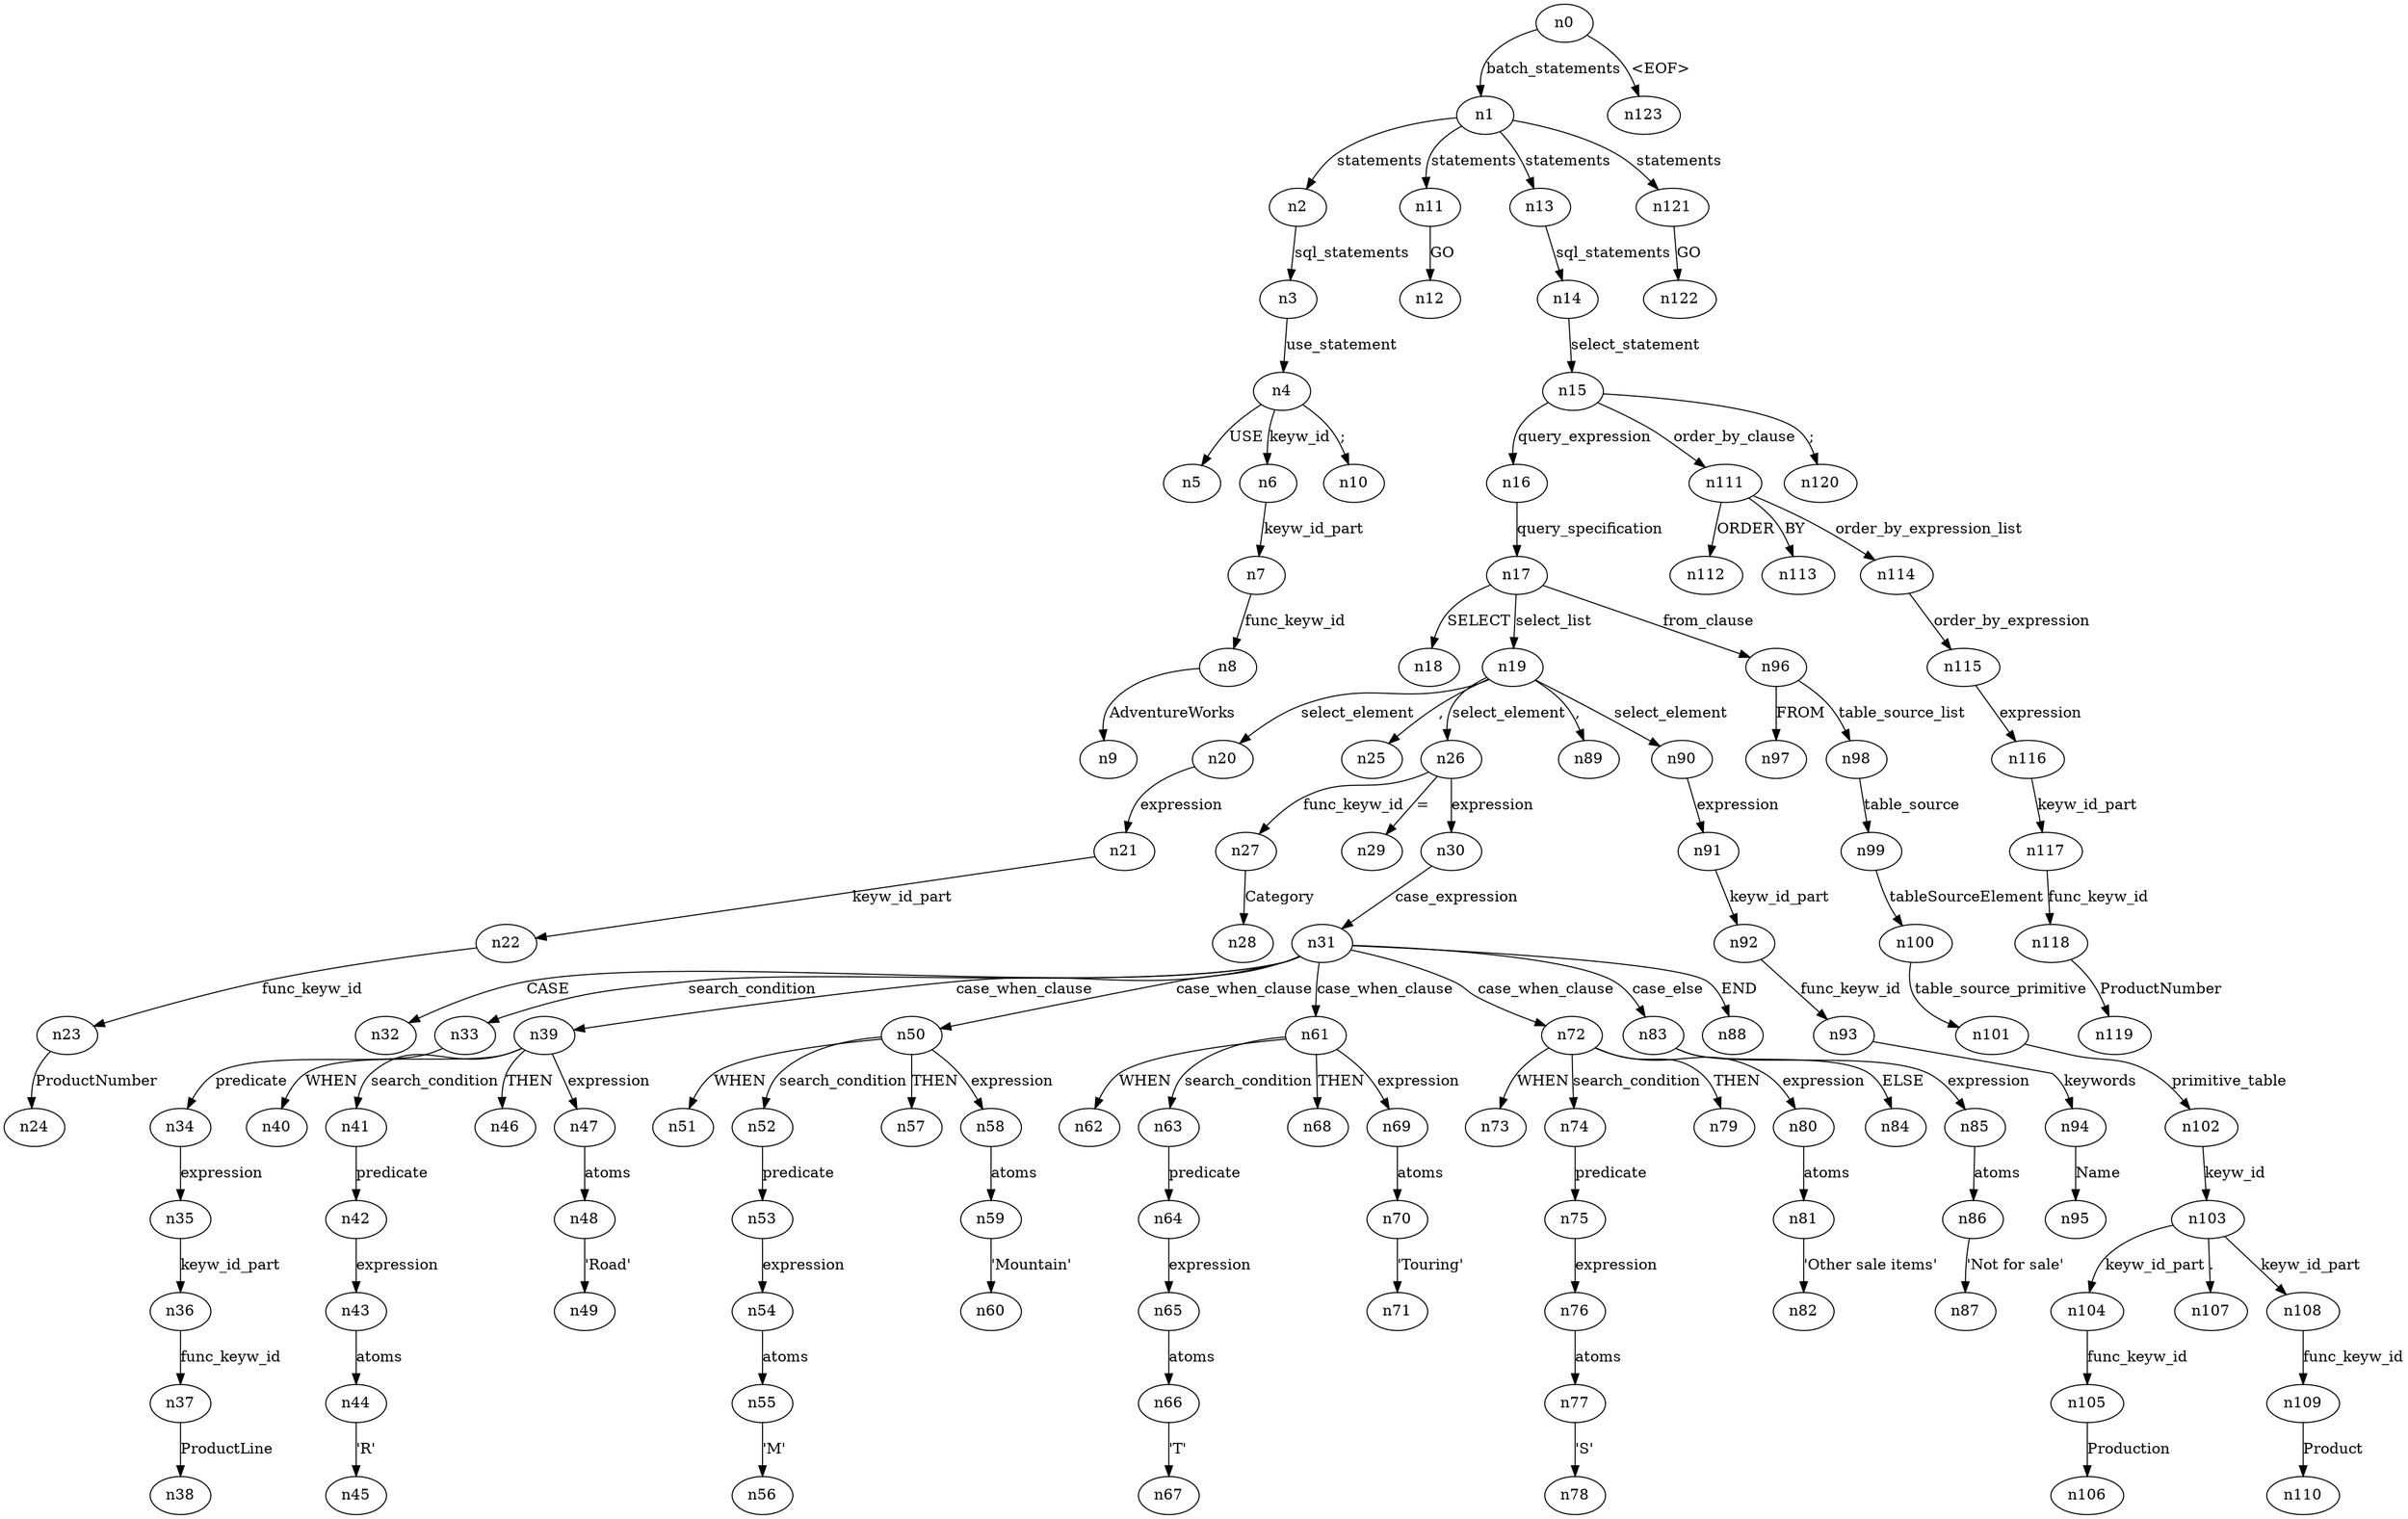 digraph ParseTree {
  n0 -> n1 [label="batch_statements"];
  n1 -> n2 [label="statements"];
  n2 -> n3 [label="sql_statements"];
  n3 -> n4 [label="use_statement"];
  n4 -> n5 [label="USE"];
  n4 -> n6 [label="keyw_id"];
  n6 -> n7 [label="keyw_id_part"];
  n7 -> n8 [label="func_keyw_id"];
  n8 -> n9 [label="AdventureWorks"];
  n4 -> n10 [label=";"];
  n1 -> n11 [label="statements"];
  n11 -> n12 [label="GO"];
  n1 -> n13 [label="statements"];
  n13 -> n14 [label="sql_statements"];
  n14 -> n15 [label="select_statement"];
  n15 -> n16 [label="query_expression"];
  n16 -> n17 [label="query_specification"];
  n17 -> n18 [label="SELECT"];
  n17 -> n19 [label="select_list"];
  n19 -> n20 [label="select_element"];
  n20 -> n21 [label="expression"];
  n21 -> n22 [label="keyw_id_part"];
  n22 -> n23 [label="func_keyw_id"];
  n23 -> n24 [label="ProductNumber"];
  n19 -> n25 [label=","];
  n19 -> n26 [label="select_element"];
  n26 -> n27 [label="func_keyw_id"];
  n27 -> n28 [label="Category"];
  n26 -> n29 [label="="];
  n26 -> n30 [label="expression"];
  n30 -> n31 [label="case_expression"];
  n31 -> n32 [label="CASE"];
  n31 -> n33 [label="search_condition"];
  n33 -> n34 [label="predicate"];
  n34 -> n35 [label="expression"];
  n35 -> n36 [label="keyw_id_part"];
  n36 -> n37 [label="func_keyw_id"];
  n37 -> n38 [label="ProductLine"];
  n31 -> n39 [label="case_when_clause"];
  n39 -> n40 [label="WHEN"];
  n39 -> n41 [label="search_condition"];
  n41 -> n42 [label="predicate"];
  n42 -> n43 [label="expression"];
  n43 -> n44 [label="atoms"];
  n44 -> n45 [label="'R'"];
  n39 -> n46 [label="THEN"];
  n39 -> n47 [label="expression"];
  n47 -> n48 [label="atoms"];
  n48 -> n49 [label="'Road'"];
  n31 -> n50 [label="case_when_clause"];
  n50 -> n51 [label="WHEN"];
  n50 -> n52 [label="search_condition"];
  n52 -> n53 [label="predicate"];
  n53 -> n54 [label="expression"];
  n54 -> n55 [label="atoms"];
  n55 -> n56 [label="'M'"];
  n50 -> n57 [label="THEN"];
  n50 -> n58 [label="expression"];
  n58 -> n59 [label="atoms"];
  n59 -> n60 [label="'Mountain'"];
  n31 -> n61 [label="case_when_clause"];
  n61 -> n62 [label="WHEN"];
  n61 -> n63 [label="search_condition"];
  n63 -> n64 [label="predicate"];
  n64 -> n65 [label="expression"];
  n65 -> n66 [label="atoms"];
  n66 -> n67 [label="'T'"];
  n61 -> n68 [label="THEN"];
  n61 -> n69 [label="expression"];
  n69 -> n70 [label="atoms"];
  n70 -> n71 [label="'Touring'"];
  n31 -> n72 [label="case_when_clause"];
  n72 -> n73 [label="WHEN"];
  n72 -> n74 [label="search_condition"];
  n74 -> n75 [label="predicate"];
  n75 -> n76 [label="expression"];
  n76 -> n77 [label="atoms"];
  n77 -> n78 [label="'S'"];
  n72 -> n79 [label="THEN"];
  n72 -> n80 [label="expression"];
  n80 -> n81 [label="atoms"];
  n81 -> n82 [label="'Other sale items'"];
  n31 -> n83 [label="case_else"];
  n83 -> n84 [label="ELSE"];
  n83 -> n85 [label="expression"];
  n85 -> n86 [label="atoms"];
  n86 -> n87 [label="'Not for sale'"];
  n31 -> n88 [label="END"];
  n19 -> n89 [label=","];
  n19 -> n90 [label="select_element"];
  n90 -> n91 [label="expression"];
  n91 -> n92 [label="keyw_id_part"];
  n92 -> n93 [label="func_keyw_id"];
  n93 -> n94 [label="keywords"];
  n94 -> n95 [label="Name"];
  n17 -> n96 [label="from_clause"];
  n96 -> n97 [label="FROM"];
  n96 -> n98 [label="table_source_list"];
  n98 -> n99 [label="table_source"];
  n99 -> n100 [label="tableSourceElement"];
  n100 -> n101 [label="table_source_primitive"];
  n101 -> n102 [label="primitive_table"];
  n102 -> n103 [label="keyw_id"];
  n103 -> n104 [label="keyw_id_part"];
  n104 -> n105 [label="func_keyw_id"];
  n105 -> n106 [label="Production"];
  n103 -> n107 [label="."];
  n103 -> n108 [label="keyw_id_part"];
  n108 -> n109 [label="func_keyw_id"];
  n109 -> n110 [label="Product"];
  n15 -> n111 [label="order_by_clause"];
  n111 -> n112 [label="ORDER"];
  n111 -> n113 [label="BY"];
  n111 -> n114 [label="order_by_expression_list"];
  n114 -> n115 [label="order_by_expression"];
  n115 -> n116 [label="expression"];
  n116 -> n117 [label="keyw_id_part"];
  n117 -> n118 [label="func_keyw_id"];
  n118 -> n119 [label="ProductNumber"];
  n15 -> n120 [label=";"];
  n1 -> n121 [label="statements"];
  n121 -> n122 [label="GO"];
  n0 -> n123 [label="<EOF>"];
}